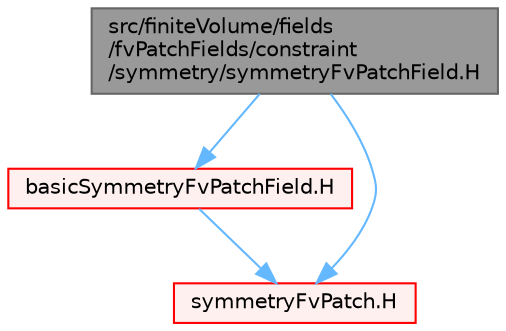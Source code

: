 digraph "src/finiteVolume/fields/fvPatchFields/constraint/symmetry/symmetryFvPatchField.H"
{
 // LATEX_PDF_SIZE
  bgcolor="transparent";
  edge [fontname=Helvetica,fontsize=10,labelfontname=Helvetica,labelfontsize=10];
  node [fontname=Helvetica,fontsize=10,shape=box,height=0.2,width=0.4];
  Node1 [id="Node000001",label="src/finiteVolume/fields\l/fvPatchFields/constraint\l/symmetry/symmetryFvPatchField.H",height=0.2,width=0.4,color="gray40", fillcolor="grey60", style="filled", fontcolor="black",tooltip=" "];
  Node1 -> Node2 [id="edge1_Node000001_Node000002",color="steelblue1",style="solid",tooltip=" "];
  Node2 [id="Node000002",label="basicSymmetryFvPatchField.H",height=0.2,width=0.4,color="red", fillcolor="#FFF0F0", style="filled",URL="$basicSymmetryFvPatchField_8H.html",tooltip=" "];
  Node2 -> Node267 [id="edge2_Node000002_Node000267",color="steelblue1",style="solid",tooltip=" "];
  Node267 [id="Node000267",label="symmetryFvPatch.H",height=0.2,width=0.4,color="red", fillcolor="#FFF0F0", style="filled",URL="$symmetryFvPatch_8H.html",tooltip=" "];
  Node1 -> Node267 [id="edge3_Node000001_Node000267",color="steelblue1",style="solid",tooltip=" "];
}
